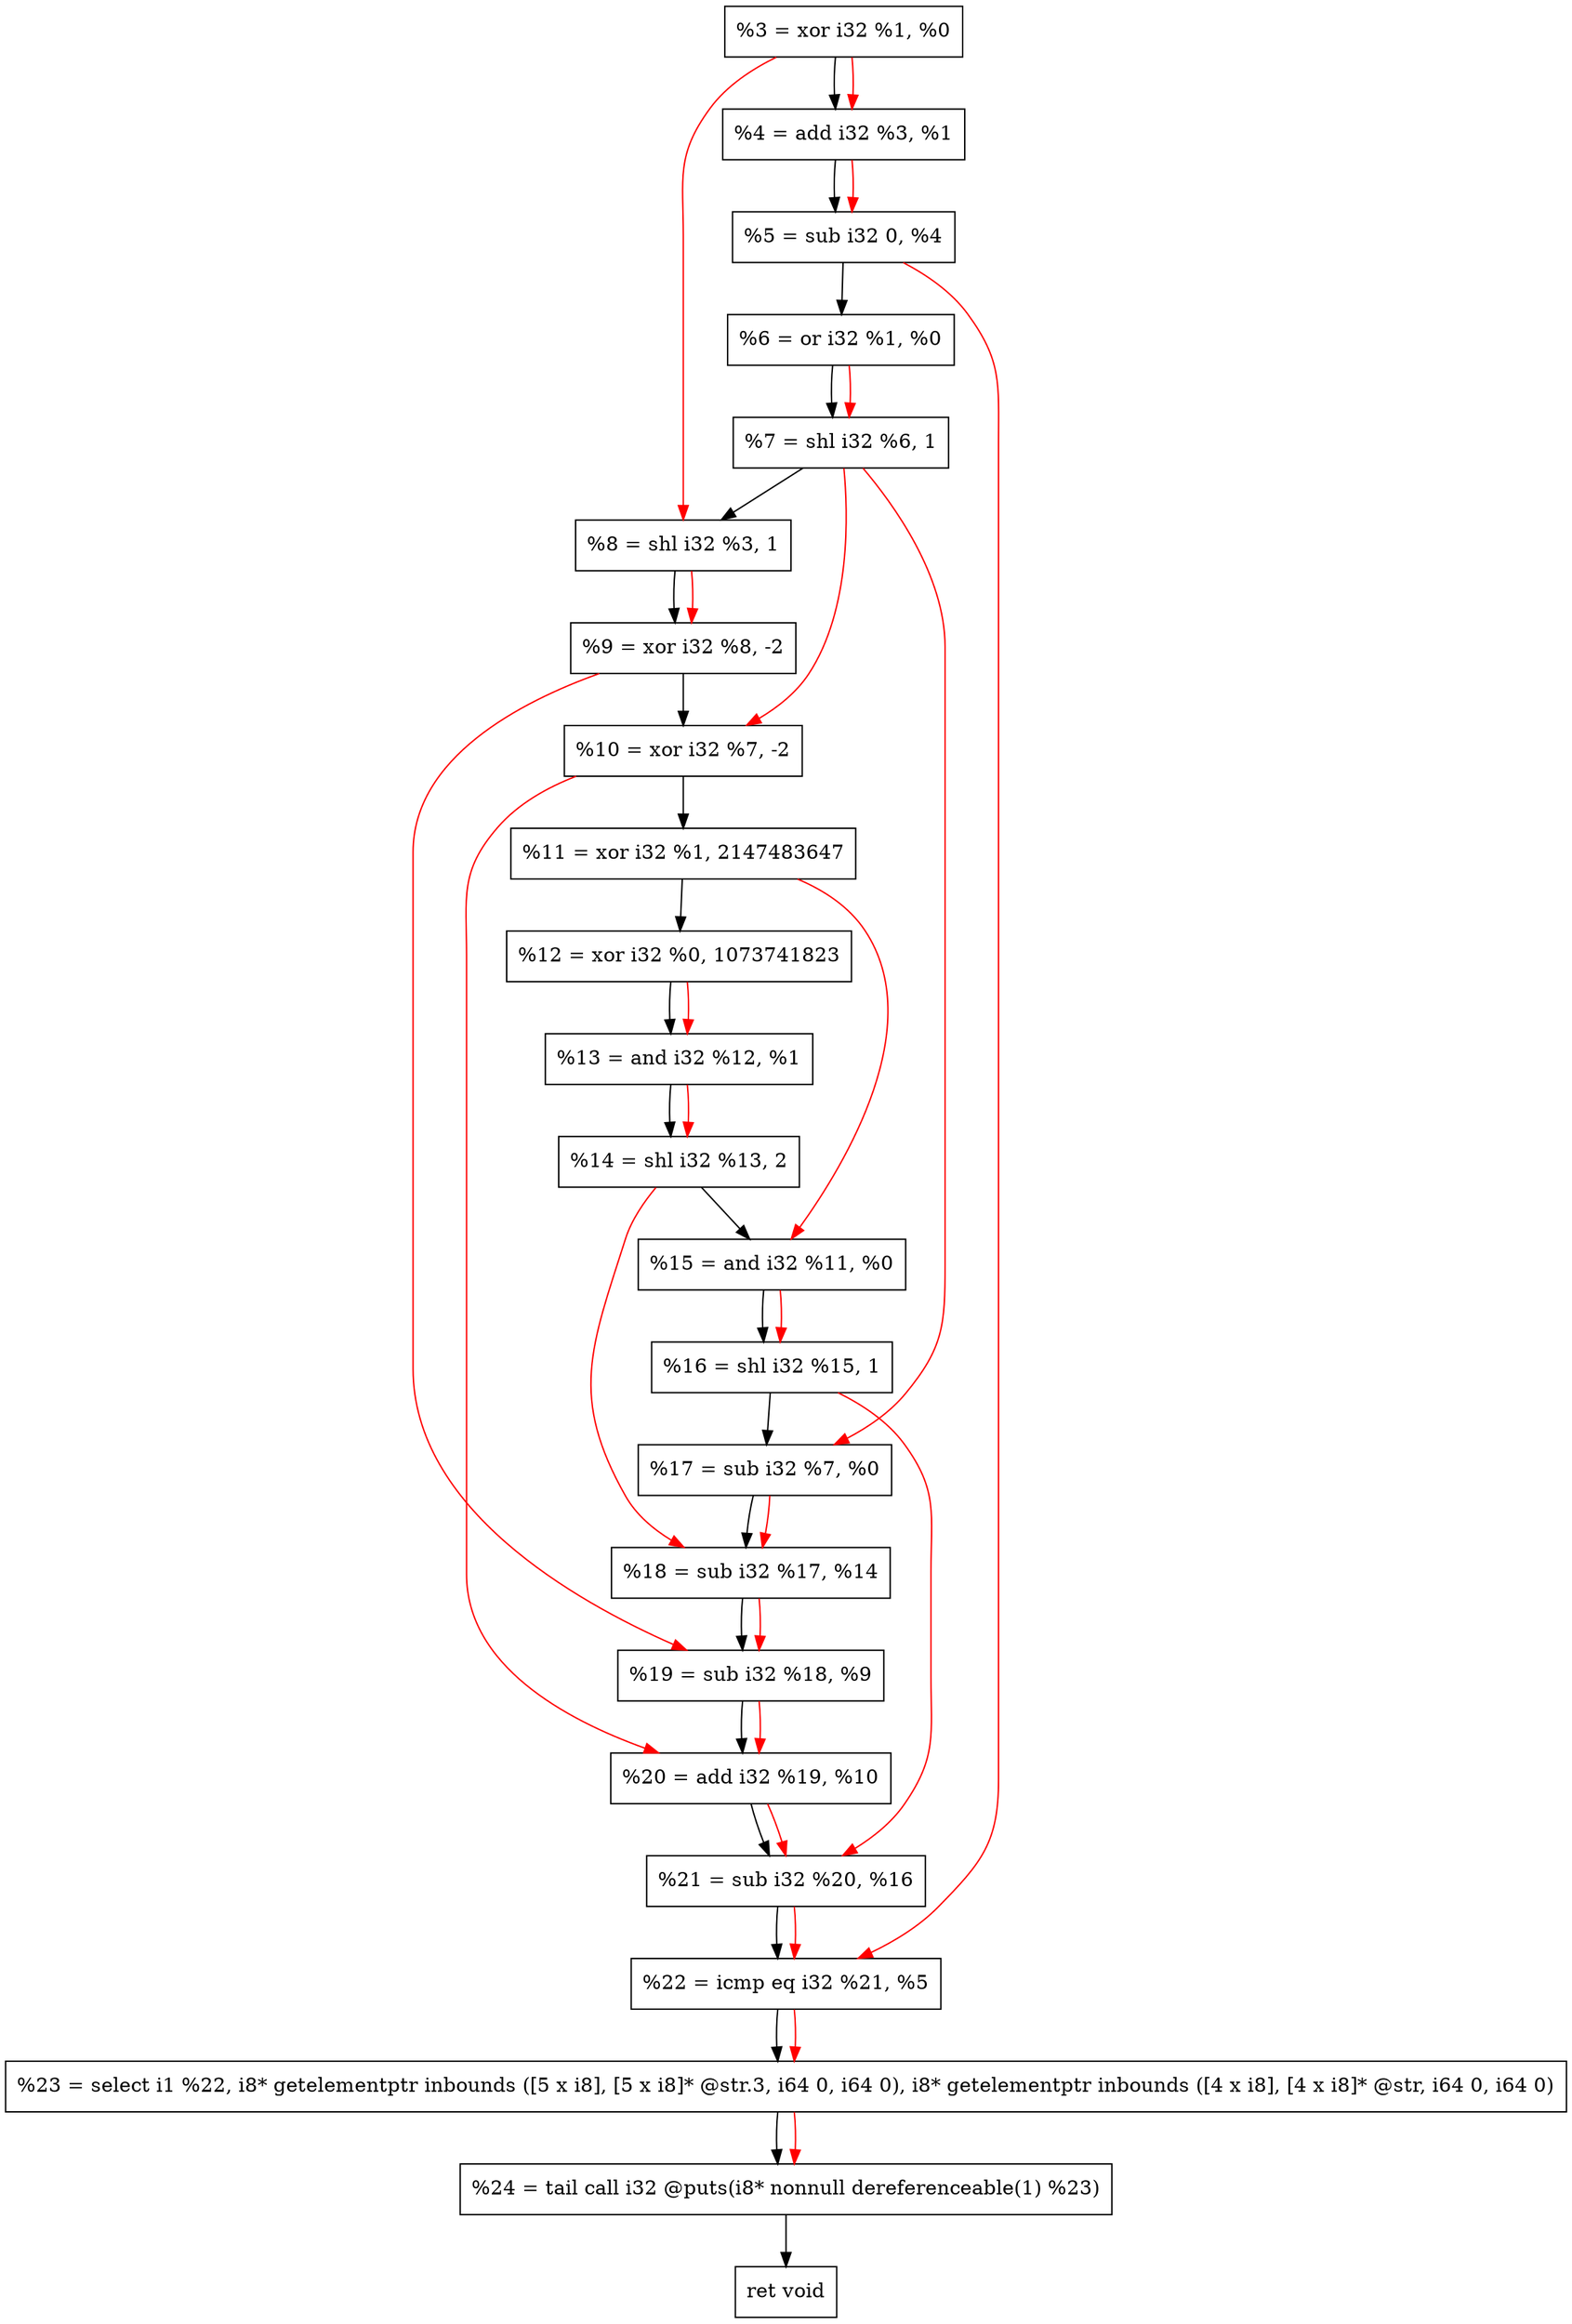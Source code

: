 digraph "DFG for'crackme' function" {
	Node0x1ed44a0[shape=record, label="  %3 = xor i32 %1, %0"];
	Node0x1ed4510[shape=record, label="  %4 = add i32 %3, %1"];
	Node0x1ed4be0[shape=record, label="  %5 = sub i32 0, %4"];
	Node0x1ed4c50[shape=record, label="  %6 = or i32 %1, %0"];
	Node0x1ed4cf0[shape=record, label="  %7 = shl i32 %6, 1"];
	Node0x1ed4d60[shape=record, label="  %8 = shl i32 %3, 1"];
	Node0x1ed4e00[shape=record, label="  %9 = xor i32 %8, -2"];
	Node0x1ed4e70[shape=record, label="  %10 = xor i32 %7, -2"];
	Node0x1ed4f10[shape=record, label="  %11 = xor i32 %1, 2147483647"];
	Node0x1ed4fb0[shape=record, label="  %12 = xor i32 %0, 1073741823"];
	Node0x1ed5020[shape=record, label="  %13 = and i32 %12, %1"];
	Node0x1ed50c0[shape=record, label="  %14 = shl i32 %13, 2"];
	Node0x1ed5130[shape=record, label="  %15 = and i32 %11, %0"];
	Node0x1ed51a0[shape=record, label="  %16 = shl i32 %15, 1"];
	Node0x1ed5210[shape=record, label="  %17 = sub i32 %7, %0"];
	Node0x1ed5280[shape=record, label="  %18 = sub i32 %17, %14"];
	Node0x1ed52f0[shape=record, label="  %19 = sub i32 %18, %9"];
	Node0x1ed5360[shape=record, label="  %20 = add i32 %19, %10"];
	Node0x1ed53d0[shape=record, label="  %21 = sub i32 %20, %16"];
	Node0x1ed5440[shape=record, label="  %22 = icmp eq i32 %21, %5"];
	Node0x1e75268[shape=record, label="  %23 = select i1 %22, i8* getelementptr inbounds ([5 x i8], [5 x i8]* @str.3, i64 0, i64 0), i8* getelementptr inbounds ([4 x i8], [4 x i8]* @str, i64 0, i64 0)"];
	Node0x1ed58e0[shape=record, label="  %24 = tail call i32 @puts(i8* nonnull dereferenceable(1) %23)"];
	Node0x1ed5930[shape=record, label="  ret void"];
	Node0x1ed44a0 -> Node0x1ed4510;
	Node0x1ed4510 -> Node0x1ed4be0;
	Node0x1ed4be0 -> Node0x1ed4c50;
	Node0x1ed4c50 -> Node0x1ed4cf0;
	Node0x1ed4cf0 -> Node0x1ed4d60;
	Node0x1ed4d60 -> Node0x1ed4e00;
	Node0x1ed4e00 -> Node0x1ed4e70;
	Node0x1ed4e70 -> Node0x1ed4f10;
	Node0x1ed4f10 -> Node0x1ed4fb0;
	Node0x1ed4fb0 -> Node0x1ed5020;
	Node0x1ed5020 -> Node0x1ed50c0;
	Node0x1ed50c0 -> Node0x1ed5130;
	Node0x1ed5130 -> Node0x1ed51a0;
	Node0x1ed51a0 -> Node0x1ed5210;
	Node0x1ed5210 -> Node0x1ed5280;
	Node0x1ed5280 -> Node0x1ed52f0;
	Node0x1ed52f0 -> Node0x1ed5360;
	Node0x1ed5360 -> Node0x1ed53d0;
	Node0x1ed53d0 -> Node0x1ed5440;
	Node0x1ed5440 -> Node0x1e75268;
	Node0x1e75268 -> Node0x1ed58e0;
	Node0x1ed58e0 -> Node0x1ed5930;
edge [color=red]
	Node0x1ed44a0 -> Node0x1ed4510;
	Node0x1ed4510 -> Node0x1ed4be0;
	Node0x1ed4c50 -> Node0x1ed4cf0;
	Node0x1ed44a0 -> Node0x1ed4d60;
	Node0x1ed4d60 -> Node0x1ed4e00;
	Node0x1ed4cf0 -> Node0x1ed4e70;
	Node0x1ed4fb0 -> Node0x1ed5020;
	Node0x1ed5020 -> Node0x1ed50c0;
	Node0x1ed4f10 -> Node0x1ed5130;
	Node0x1ed5130 -> Node0x1ed51a0;
	Node0x1ed4cf0 -> Node0x1ed5210;
	Node0x1ed5210 -> Node0x1ed5280;
	Node0x1ed50c0 -> Node0x1ed5280;
	Node0x1ed5280 -> Node0x1ed52f0;
	Node0x1ed4e00 -> Node0x1ed52f0;
	Node0x1ed52f0 -> Node0x1ed5360;
	Node0x1ed4e70 -> Node0x1ed5360;
	Node0x1ed5360 -> Node0x1ed53d0;
	Node0x1ed51a0 -> Node0x1ed53d0;
	Node0x1ed53d0 -> Node0x1ed5440;
	Node0x1ed4be0 -> Node0x1ed5440;
	Node0x1ed5440 -> Node0x1e75268;
	Node0x1e75268 -> Node0x1ed58e0;
}
